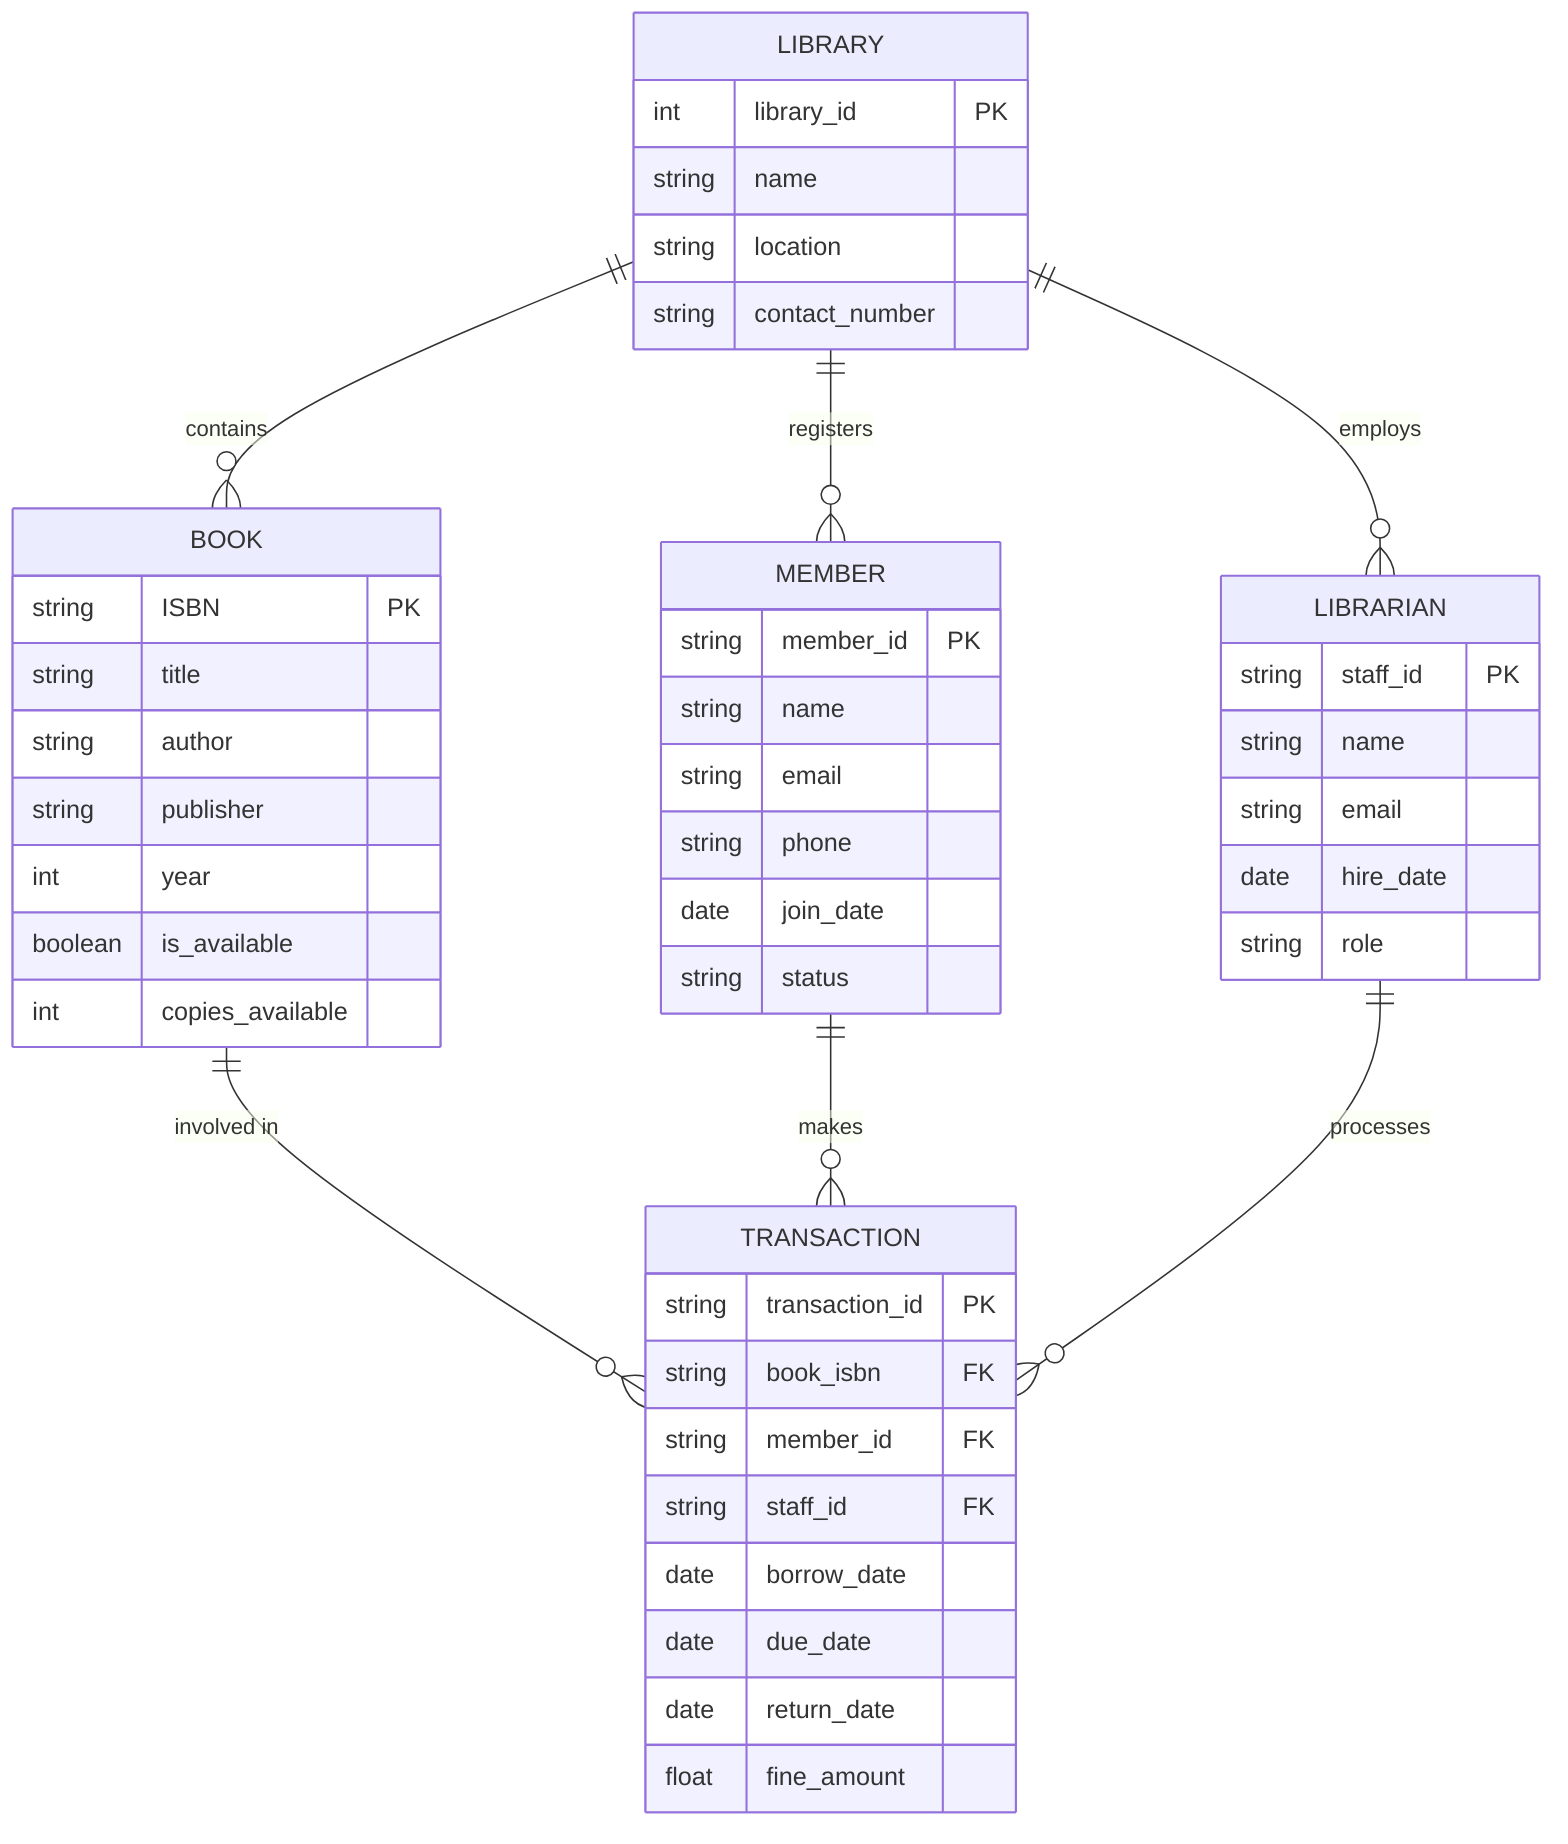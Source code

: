 erDiagram
    LIBRARY ||--o{ BOOK : contains
    LIBRARY ||--o{ MEMBER : registers
    LIBRARY ||--o{ LIBRARIAN : employs
    BOOK ||--o{ TRANSACTION : "involved in"
    MEMBER ||--o{ TRANSACTION : makes
    LIBRARIAN ||--o{ TRANSACTION : processes

    LIBRARY {
        int library_id PK
        string name
        string location
        string contact_number
    }

    BOOK {
        string ISBN PK
        string title
        string author
        string publisher
        int year
        boolean is_available
        int copies_available
    }

    MEMBER {
        string member_id PK
        string name
        string email
        string phone
        date join_date
        string status
    }

    LIBRARIAN {
        string staff_id PK
        string name
        string email
        date hire_date
        string role
    }

    TRANSACTION {
        string transaction_id PK
        string book_isbn FK
        string member_id FK
        string staff_id FK
        date borrow_date
        date due_date
        date return_date
        float fine_amount
    }
